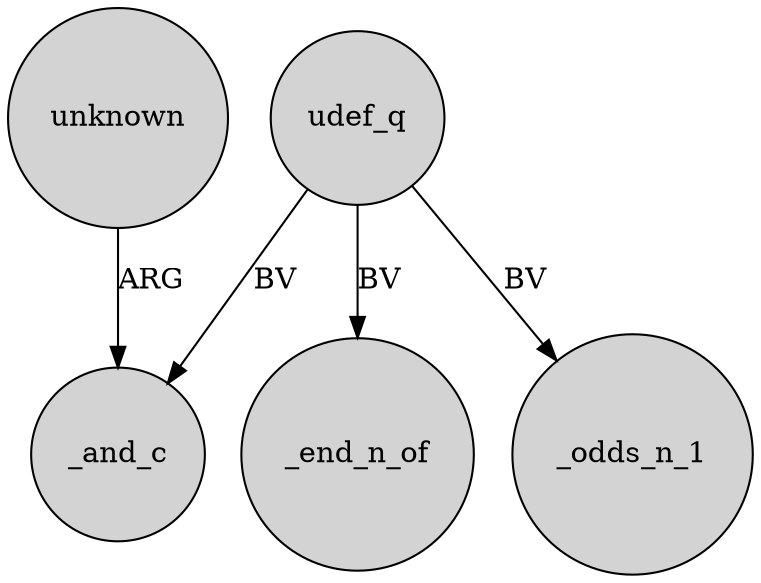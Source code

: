 digraph {
	node [shape=circle style=filled]
	unknown -> _and_c [label=ARG]
	udef_q -> _and_c [label=BV]
	udef_q -> _end_n_of [label=BV]
	udef_q -> _odds_n_1 [label=BV]
}
